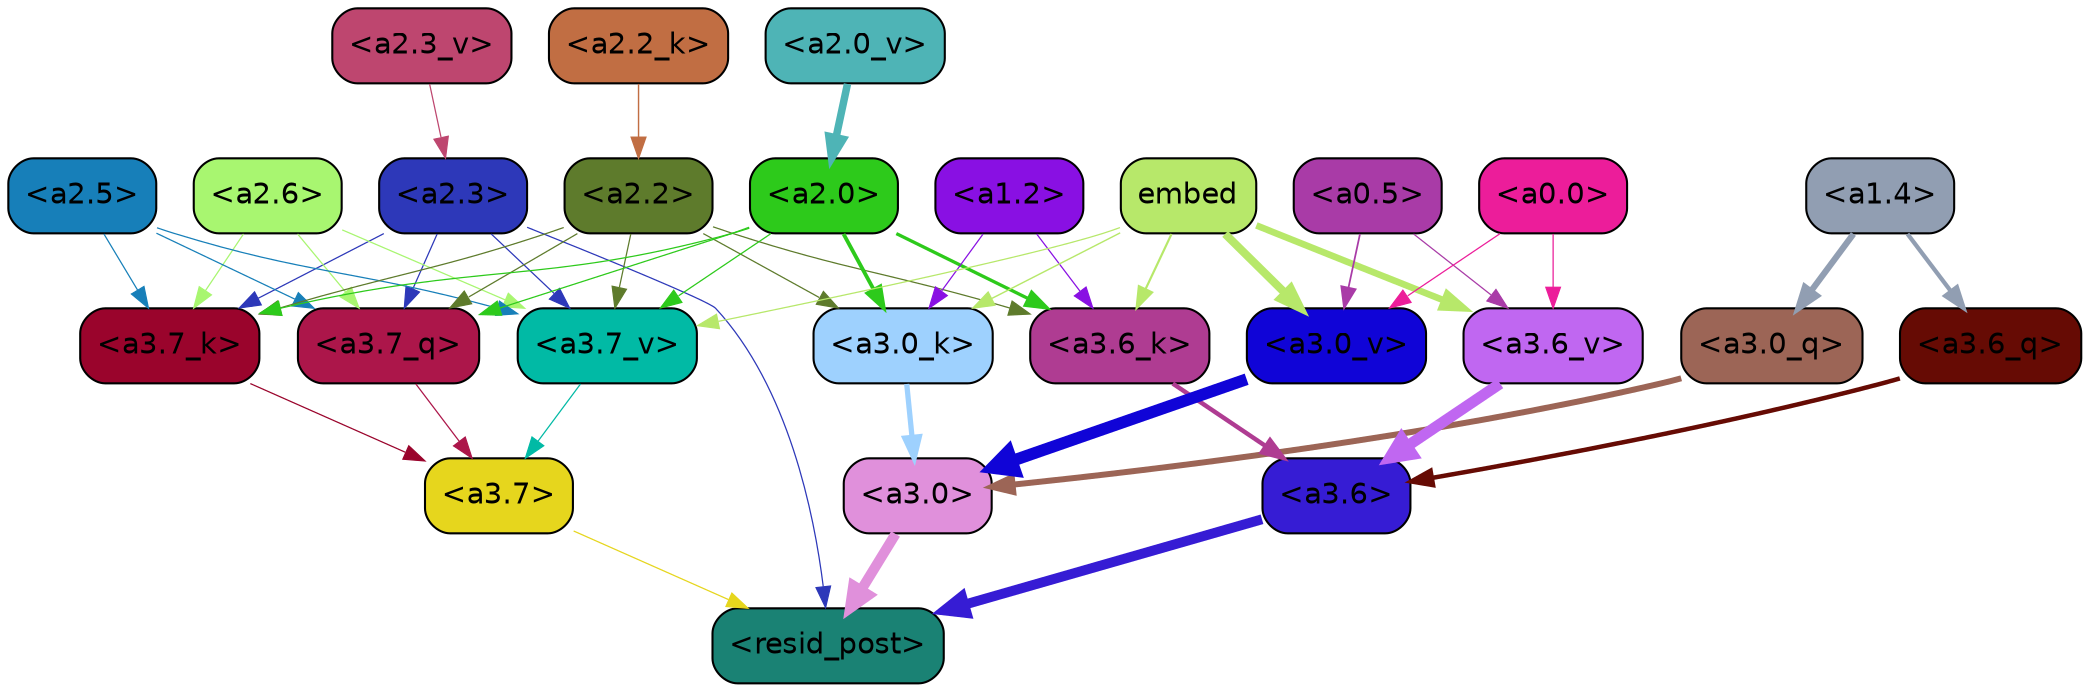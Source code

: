 strict digraph "" {
	graph [bgcolor=transparent,
		layout=dot,
		overlap=false,
		splines=true
	];
	"<a3.7>"	[color=black,
		fillcolor="#e6d61d",
		fontname=Helvetica,
		shape=box,
		style="filled, rounded"];
	"<resid_post>"	[color=black,
		fillcolor="#1a8274",
		fontname=Helvetica,
		shape=box,
		style="filled, rounded"];
	"<a3.7>" -> "<resid_post>"	[color="#e6d61d",
		penwidth=0.6];
	"<a3.6>"	[color=black,
		fillcolor="#361cd4",
		fontname=Helvetica,
		shape=box,
		style="filled, rounded"];
	"<a3.6>" -> "<resid_post>"	[color="#361cd4",
		penwidth=4.751592040061951];
	"<a3.0>"	[color=black,
		fillcolor="#e090db",
		fontname=Helvetica,
		shape=box,
		style="filled, rounded"];
	"<a3.0>" -> "<resid_post>"	[color="#e090db",
		penwidth=4.904066681861877];
	"<a2.3>"	[color=black,
		fillcolor="#2d38b9",
		fontname=Helvetica,
		shape=box,
		style="filled, rounded"];
	"<a2.3>" -> "<resid_post>"	[color="#2d38b9",
		penwidth=0.6];
	"<a3.7_q>"	[color=black,
		fillcolor="#ac164a",
		fontname=Helvetica,
		shape=box,
		style="filled, rounded"];
	"<a2.3>" -> "<a3.7_q>"	[color="#2d38b9",
		penwidth=0.6];
	"<a3.7_k>"	[color=black,
		fillcolor="#9a042c",
		fontname=Helvetica,
		shape=box,
		style="filled, rounded"];
	"<a2.3>" -> "<a3.7_k>"	[color="#2d38b9",
		penwidth=0.6];
	"<a3.7_v>"	[color=black,
		fillcolor="#01baa5",
		fontname=Helvetica,
		shape=box,
		style="filled, rounded"];
	"<a2.3>" -> "<a3.7_v>"	[color="#2d38b9",
		penwidth=0.6];
	"<a3.7_q>" -> "<a3.7>"	[color="#ac164a",
		penwidth=0.6];
	"<a3.6_q>"	[color=black,
		fillcolor="#660b04",
		fontname=Helvetica,
		shape=box,
		style="filled, rounded"];
	"<a3.6_q>" -> "<a3.6>"	[color="#660b04",
		penwidth=2.160832464694977];
	"<a3.0_q>"	[color=black,
		fillcolor="#9c6556",
		fontname=Helvetica,
		shape=box,
		style="filled, rounded"];
	"<a3.0_q>" -> "<a3.0>"	[color="#9c6556",
		penwidth=2.870753765106201];
	"<a3.7_k>" -> "<a3.7>"	[color="#9a042c",
		penwidth=0.6];
	"<a3.6_k>"	[color=black,
		fillcolor="#af3c92",
		fontname=Helvetica,
		shape=box,
		style="filled, rounded"];
	"<a3.6_k>" -> "<a3.6>"	[color="#af3c92",
		penwidth=2.13908451795578];
	"<a3.0_k>"	[color=black,
		fillcolor="#9ed1fe",
		fontname=Helvetica,
		shape=box,
		style="filled, rounded"];
	"<a3.0_k>" -> "<a3.0>"	[color="#9ed1fe",
		penwidth=2.520303964614868];
	"<a3.7_v>" -> "<a3.7>"	[color="#01baa5",
		penwidth=0.6];
	"<a3.6_v>"	[color=black,
		fillcolor="#c067f1",
		fontname=Helvetica,
		shape=box,
		style="filled, rounded"];
	"<a3.6_v>" -> "<a3.6>"	[color="#c067f1",
		penwidth=5.297133803367615];
	"<a3.0_v>"	[color=black,
		fillcolor="#1004d7",
		fontname=Helvetica,
		shape=box,
		style="filled, rounded"];
	"<a3.0_v>" -> "<a3.0>"	[color="#1004d7",
		penwidth=5.680712580680847];
	"<a2.6>"	[color=black,
		fillcolor="#a8f670",
		fontname=Helvetica,
		shape=box,
		style="filled, rounded"];
	"<a2.6>" -> "<a3.7_q>"	[color="#a8f670",
		penwidth=0.6];
	"<a2.6>" -> "<a3.7_k>"	[color="#a8f670",
		penwidth=0.6];
	"<a2.6>" -> "<a3.7_v>"	[color="#a8f670",
		penwidth=0.6];
	"<a2.5>"	[color=black,
		fillcolor="#177fb9",
		fontname=Helvetica,
		shape=box,
		style="filled, rounded"];
	"<a2.5>" -> "<a3.7_q>"	[color="#177fb9",
		penwidth=0.6];
	"<a2.5>" -> "<a3.7_k>"	[color="#177fb9",
		penwidth=0.6];
	"<a2.5>" -> "<a3.7_v>"	[color="#177fb9",
		penwidth=0.6];
	"<a2.2>"	[color=black,
		fillcolor="#5e7b2c",
		fontname=Helvetica,
		shape=box,
		style="filled, rounded"];
	"<a2.2>" -> "<a3.7_q>"	[color="#5e7b2c",
		penwidth=0.6];
	"<a2.2>" -> "<a3.7_k>"	[color="#5e7b2c",
		penwidth=0.6];
	"<a2.2>" -> "<a3.6_k>"	[color="#5e7b2c",
		penwidth=0.6];
	"<a2.2>" -> "<a3.0_k>"	[color="#5e7b2c",
		penwidth=0.6];
	"<a2.2>" -> "<a3.7_v>"	[color="#5e7b2c",
		penwidth=0.6];
	"<a2.0>"	[color=black,
		fillcolor="#2dca1b",
		fontname=Helvetica,
		shape=box,
		style="filled, rounded"];
	"<a2.0>" -> "<a3.7_q>"	[color="#2dca1b",
		penwidth=0.6];
	"<a2.0>" -> "<a3.7_k>"	[color="#2dca1b",
		penwidth=0.6];
	"<a2.0>" -> "<a3.6_k>"	[color="#2dca1b",
		penwidth=1.5897698998451233];
	"<a2.0>" -> "<a3.0_k>"	[color="#2dca1b",
		penwidth=1.8405593037605286];
	"<a2.0>" -> "<a3.7_v>"	[color="#2dca1b",
		penwidth=0.6];
	"<a1.4>"	[color=black,
		fillcolor="#919eb2",
		fontname=Helvetica,
		shape=box,
		style="filled, rounded"];
	"<a1.4>" -> "<a3.6_q>"	[color="#919eb2",
		penwidth=2.038943290710449];
	"<a1.4>" -> "<a3.0_q>"	[color="#919eb2",
		penwidth=2.9756359085440636];
	"<a1.2>"	[color=black,
		fillcolor="#8910e3",
		fontname=Helvetica,
		shape=box,
		style="filled, rounded"];
	"<a1.2>" -> "<a3.6_k>"	[color="#8910e3",
		penwidth=0.6];
	"<a1.2>" -> "<a3.0_k>"	[color="#8910e3",
		penwidth=0.6];
	embed	[color=black,
		fillcolor="#b7e86a",
		fontname=Helvetica,
		shape=box,
		style="filled, rounded"];
	embed -> "<a3.6_k>"	[color="#b7e86a",
		penwidth=1.046662151813507];
	embed -> "<a3.0_k>"	[color="#b7e86a",
		penwidth=0.6800519227981567];
	embed -> "<a3.7_v>"	[color="#b7e86a",
		penwidth=0.6];
	embed -> "<a3.6_v>"	[color="#b7e86a",
		penwidth=3.1840110421180725];
	embed -> "<a3.0_v>"	[color="#b7e86a",
		penwidth=3.9005755856633186];
	"<a0.5>"	[color=black,
		fillcolor="#a93ba7",
		fontname=Helvetica,
		shape=box,
		style="filled, rounded"];
	"<a0.5>" -> "<a3.6_v>"	[color="#a93ba7",
		penwidth=0.6];
	"<a0.5>" -> "<a3.0_v>"	[color="#a93ba7",
		penwidth=0.8493617177009583];
	"<a0.0>"	[color=black,
		fillcolor="#ec1d9a",
		fontname=Helvetica,
		shape=box,
		style="filled, rounded"];
	"<a0.0>" -> "<a3.6_v>"	[color="#ec1d9a",
		penwidth=0.6];
	"<a0.0>" -> "<a3.0_v>"	[color="#ec1d9a",
		penwidth=0.6];
	"<a2.2_k>"	[color=black,
		fillcolor="#c16e43",
		fontname=Helvetica,
		shape=box,
		style="filled, rounded"];
	"<a2.2_k>" -> "<a2.2>"	[color="#c16e43",
		penwidth=0.6862771511077881];
	"<a2.3_v>"	[color=black,
		fillcolor="#be466f",
		fontname=Helvetica,
		shape=box,
		style="filled, rounded"];
	"<a2.3_v>" -> "<a2.3>"	[color="#be466f",
		penwidth=0.6];
	"<a2.0_v>"	[color=black,
		fillcolor="#4eb4b6",
		fontname=Helvetica,
		shape=box,
		style="filled, rounded"];
	"<a2.0_v>" -> "<a2.0>"	[color="#4eb4b6",
		penwidth=3.5938978791236877];
}
